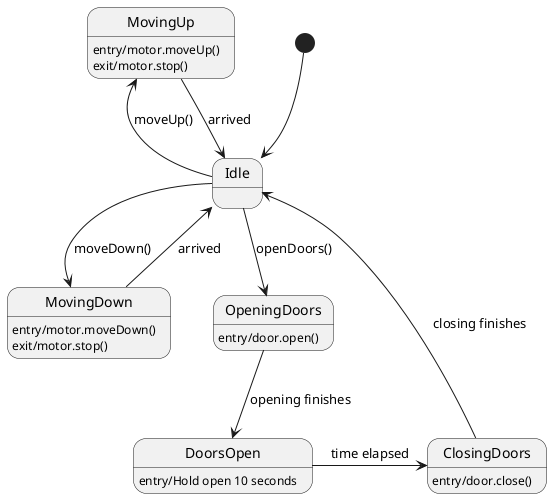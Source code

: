 @startuml

[*] --> Idle

Idle -left-> MovingUp : moveUp()
MovingUp: entry/motor.moveUp()
MovingUp: exit/motor.stop()
MovingUp --> Idle : arrived

Idle --> MovingDown : moveDown()
MovingDown: entry/motor.moveDown()
MovingDown: exit/motor.stop()
MovingDown --> Idle : arrived

Idle --> OpeningDoors : openDoors()
OpeningDoors: entry/door.open()

OpeningDoors --> DoorsOpen : opening finishes
DoorsOpen: entry/Hold open 10 seconds

DoorsOpen -right-> ClosingDoors : time elapsed
ClosingDoors: entry/door.close()
ClosingDoors --> Idle : closing finishes

@enduml

